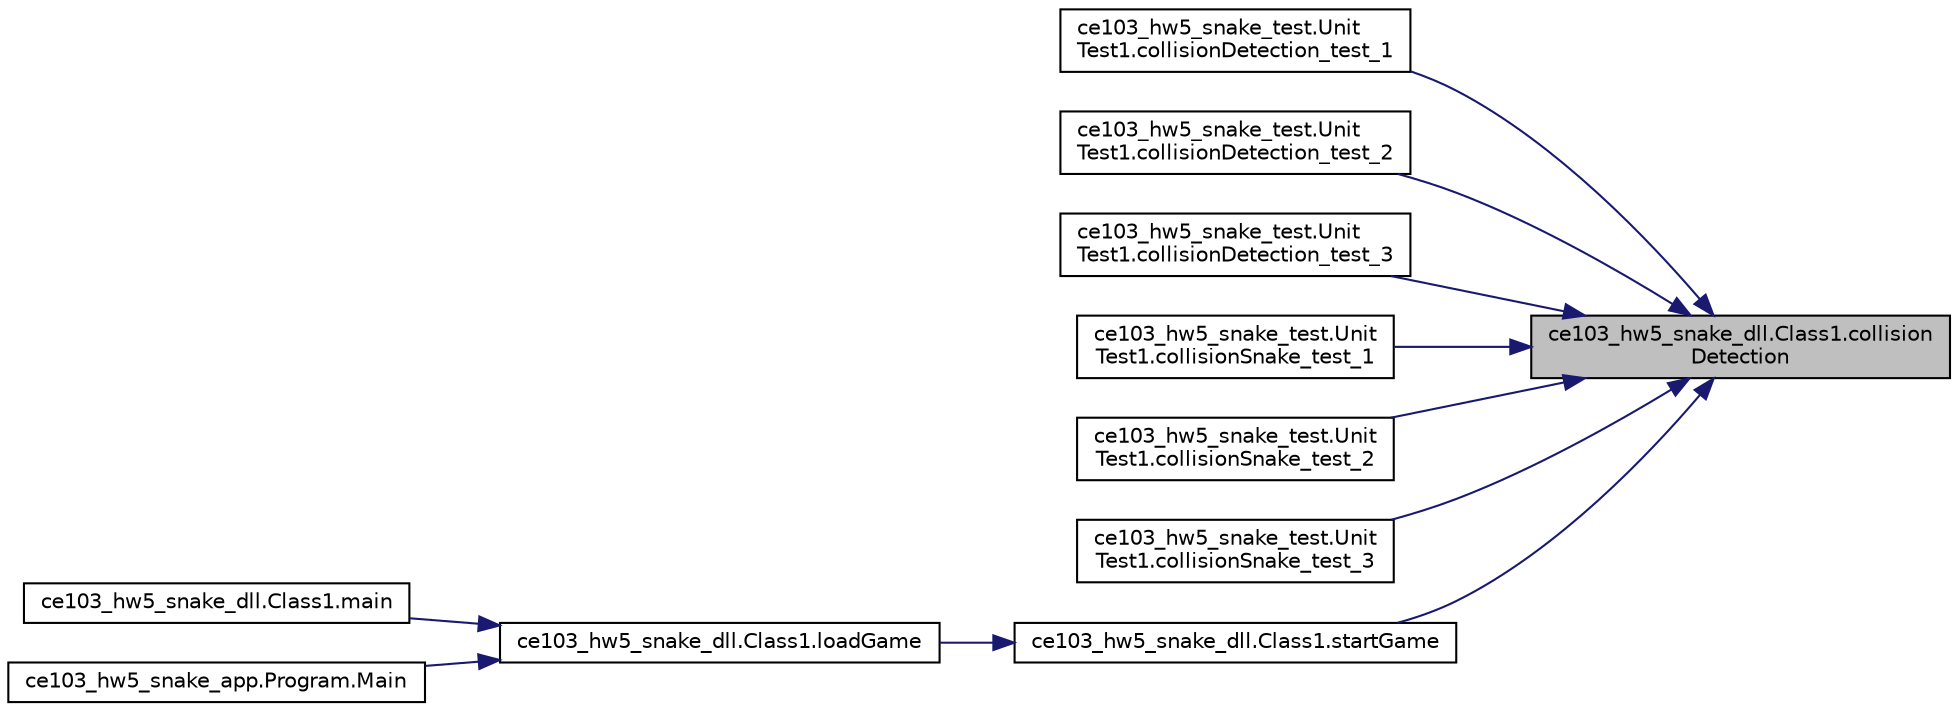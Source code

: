 digraph "ce103_hw5_snake_dll.Class1.collisionDetection"
{
 // INTERACTIVE_SVG=YES
 // LATEX_PDF_SIZE
  edge [fontname="Helvetica",fontsize="10",labelfontname="Helvetica",labelfontsize="10"];
  node [fontname="Helvetica",fontsize="10",shape=record];
  rankdir="RL";
  Node1 [label="ce103_hw5_snake_dll.Class1.collision\lDetection",height=0.2,width=0.4,color="black", fillcolor="grey75", style="filled", fontcolor="black",tooltip=" "];
  Node1 -> Node2 [dir="back",color="midnightblue",fontsize="10",style="solid"];
  Node2 [label="ce103_hw5_snake_test.Unit\lTest1.collisionDetection_test_1",height=0.2,width=0.4,color="black", fillcolor="white", style="filled",URL="$dc/dee/a00053.html#a69f1183064451e3df46b2cd71e86b73c",tooltip=" "];
  Node1 -> Node3 [dir="back",color="midnightblue",fontsize="10",style="solid"];
  Node3 [label="ce103_hw5_snake_test.Unit\lTest1.collisionDetection_test_2",height=0.2,width=0.4,color="black", fillcolor="white", style="filled",URL="$dc/dee/a00053.html#a1d6f4b42c3cba2505f63b63548a958e9",tooltip=" "];
  Node1 -> Node4 [dir="back",color="midnightblue",fontsize="10",style="solid"];
  Node4 [label="ce103_hw5_snake_test.Unit\lTest1.collisionDetection_test_3",height=0.2,width=0.4,color="black", fillcolor="white", style="filled",URL="$dc/dee/a00053.html#a04787823840ad6f2f2a24e9344cd1ca1",tooltip=" "];
  Node1 -> Node5 [dir="back",color="midnightblue",fontsize="10",style="solid"];
  Node5 [label="ce103_hw5_snake_test.Unit\lTest1.collisionSnake_test_1",height=0.2,width=0.4,color="black", fillcolor="white", style="filled",URL="$dc/dee/a00053.html#afc17a1da34fbf8d305f49bfc7e978f67",tooltip=" "];
  Node1 -> Node6 [dir="back",color="midnightblue",fontsize="10",style="solid"];
  Node6 [label="ce103_hw5_snake_test.Unit\lTest1.collisionSnake_test_2",height=0.2,width=0.4,color="black", fillcolor="white", style="filled",URL="$dc/dee/a00053.html#a642fff56c652e36ca3440a007f512395",tooltip=" "];
  Node1 -> Node7 [dir="back",color="midnightblue",fontsize="10",style="solid"];
  Node7 [label="ce103_hw5_snake_test.Unit\lTest1.collisionSnake_test_3",height=0.2,width=0.4,color="black", fillcolor="white", style="filled",URL="$dc/dee/a00053.html#a82cbc5fd1fa723ff76365d7cfb53a6ea",tooltip=" "];
  Node1 -> Node8 [dir="back",color="midnightblue",fontsize="10",style="solid"];
  Node8 [label="ce103_hw5_snake_dll.Class1.startGame",height=0.2,width=0.4,color="black", fillcolor="white", style="filled",URL="$d2/dee/a00049.html#a0626383942e49c51e4c4a47e1bb4ce1c",tooltip=" "];
  Node8 -> Node9 [dir="back",color="midnightblue",fontsize="10",style="solid"];
  Node9 [label="ce103_hw5_snake_dll.Class1.loadGame",height=0.2,width=0.4,color="black", fillcolor="white", style="filled",URL="$d2/dee/a00049.html#ae1ba07842d976d2ca4e3feb68c0f3bde",tooltip=" "];
  Node9 -> Node10 [dir="back",color="midnightblue",fontsize="10",style="solid"];
  Node10 [label="ce103_hw5_snake_dll.Class1.main",height=0.2,width=0.4,color="black", fillcolor="white", style="filled",URL="$d2/dee/a00049.html#a6ffafc22a06edc44f83bbd4248c3225e",tooltip=" "];
  Node9 -> Node11 [dir="back",color="midnightblue",fontsize="10",style="solid"];
  Node11 [label="ce103_hw5_snake_app.Program.Main",height=0.2,width=0.4,color="black", fillcolor="white", style="filled",URL="$d6/d97/a00045.html#a3781960913402c8b5f04c0af2a67e18d",tooltip=" "];
}
